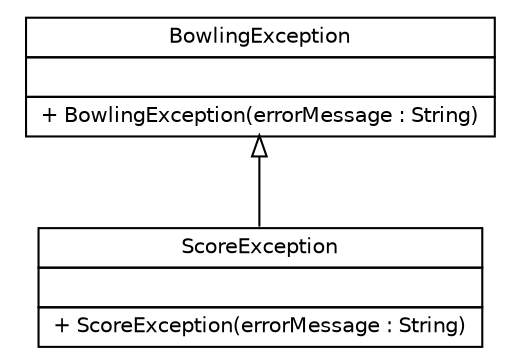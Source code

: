 #!/usr/local/bin/dot
#
# Class diagram 
# Generated by UMLGraph version R5_6 (http://www.umlgraph.org/)
#

digraph G {
	edge [fontname="Helvetica",fontsize=10,labelfontname="Helvetica",labelfontsize=10];
	node [fontname="Helvetica",fontsize=10,shape=plaintext];
	nodesep=0.25;
	ranksep=0.5;
	// thmuggleton.model.exceptions.BowlingException
	c131 [label=<<table title="thmuggleton.model.exceptions.BowlingException" border="0" cellborder="1" cellspacing="0" cellpadding="2" port="p" href="./BowlingException.html">
		<tr><td><table border="0" cellspacing="0" cellpadding="1">
<tr><td align="center" balign="center"> BowlingException </td></tr>
		</table></td></tr>
		<tr><td><table border="0" cellspacing="0" cellpadding="1">
<tr><td align="left" balign="left">  </td></tr>
		</table></td></tr>
		<tr><td><table border="0" cellspacing="0" cellpadding="1">
<tr><td align="left" balign="left"> + BowlingException(errorMessage : String) </td></tr>
		</table></td></tr>
		</table>>, URL="./BowlingException.html", fontname="Helvetica", fontcolor="black", fontsize=10.0];
	// thmuggleton.model.exceptions.ScoreException
	c132 [label=<<table title="thmuggleton.model.exceptions.ScoreException" border="0" cellborder="1" cellspacing="0" cellpadding="2" port="p" href="./ScoreException.html">
		<tr><td><table border="0" cellspacing="0" cellpadding="1">
<tr><td align="center" balign="center"> ScoreException </td></tr>
		</table></td></tr>
		<tr><td><table border="0" cellspacing="0" cellpadding="1">
<tr><td align="left" balign="left">  </td></tr>
		</table></td></tr>
		<tr><td><table border="0" cellspacing="0" cellpadding="1">
<tr><td align="left" balign="left"> + ScoreException(errorMessage : String) </td></tr>
		</table></td></tr>
		</table>>, URL="./ScoreException.html", fontname="Helvetica", fontcolor="black", fontsize=10.0];
	//thmuggleton.model.exceptions.ScoreException extends thmuggleton.model.exceptions.BowlingException
	c131:p -> c132:p [dir=back,arrowtail=empty];
}

